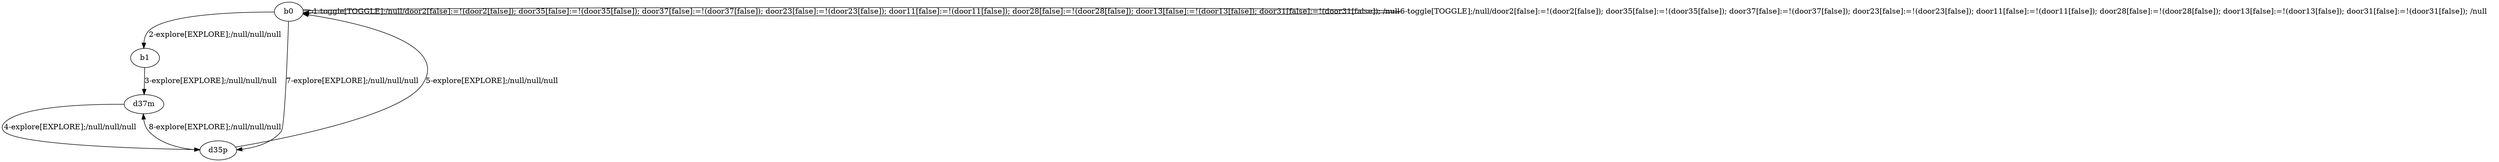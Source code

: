 # Total number of goals covered by this test: 1
# d37m --> d35p

digraph g {
"b0" -> "b0" [label = "1-toggle[TOGGLE];/null/door2[false]:=!(door2[false]); door35[false]:=!(door35[false]); door37[false]:=!(door37[false]); door23[false]:=!(door23[false]); door11[false]:=!(door11[false]); door28[false]:=!(door28[false]); door13[false]:=!(door13[false]); door31[false]:=!(door31[false]); /null"];
"b0" -> "b1" [label = "2-explore[EXPLORE];/null/null/null"];
"b1" -> "d37m" [label = "3-explore[EXPLORE];/null/null/null"];
"d37m" -> "d35p" [label = "4-explore[EXPLORE];/null/null/null"];
"d35p" -> "b0" [label = "5-explore[EXPLORE];/null/null/null"];
"b0" -> "b0" [label = "6-toggle[TOGGLE];/null/door2[false]:=!(door2[false]); door35[false]:=!(door35[false]); door37[false]:=!(door37[false]); door23[false]:=!(door23[false]); door11[false]:=!(door11[false]); door28[false]:=!(door28[false]); door13[false]:=!(door13[false]); door31[false]:=!(door31[false]); /null"];
"b0" -> "d35p" [label = "7-explore[EXPLORE];/null/null/null"];
"d35p" -> "d37m" [label = "8-explore[EXPLORE];/null/null/null"];
}